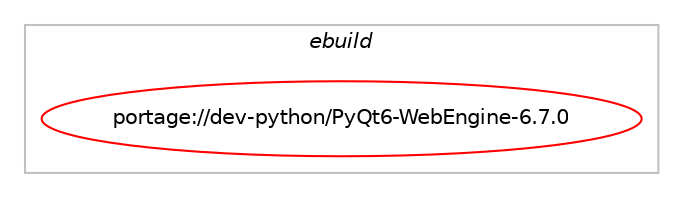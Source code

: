 digraph prolog {

# *************
# Graph options
# *************

newrank=true;
concentrate=true;
compound=true;
graph [rankdir=LR,fontname=Helvetica,fontsize=10,ranksep=1.5];#, ranksep=2.5, nodesep=0.2];
edge  [arrowhead=vee];
node  [fontname=Helvetica,fontsize=10];

# **********
# The ebuild
# **********

subgraph cluster_leftcol {
color=gray;
label=<<i>ebuild</i>>;
id [label="portage://dev-python/PyQt6-WebEngine-6.7.0", color=red, width=4, href="../dev-python/PyQt6-WebEngine-6.7.0.svg"];
}

# ****************
# The dependencies
# ****************

subgraph cluster_midcol {
color=gray;
label=<<i>dependencies</i>>;
subgraph cluster_compile {
fillcolor="#eeeeee";
style=filled;
label=<<i>compile</i>>;
# *** BEGIN UNKNOWN DEPENDENCY TYPE (TODO) ***
# id -> equal(use_conditional_group(positive,python_targets_python3_10,portage://dev-python/PyQt6-WebEngine-6.7.0,[package_dependency(portage://dev-python/PyQt6-WebEngine-6.7.0,install,no,dev-lang,python,none,[,,],[slot(3.10)],[])]))
# *** END UNKNOWN DEPENDENCY TYPE (TODO) ***

# *** BEGIN UNKNOWN DEPENDENCY TYPE (TODO) ***
# id -> equal(use_conditional_group(positive,python_targets_python3_11,portage://dev-python/PyQt6-WebEngine-6.7.0,[package_dependency(portage://dev-python/PyQt6-WebEngine-6.7.0,install,no,dev-lang,python,none,[,,],[slot(3.11)],[])]))
# *** END UNKNOWN DEPENDENCY TYPE (TODO) ***

# *** BEGIN UNKNOWN DEPENDENCY TYPE (TODO) ***
# id -> equal(use_conditional_group(positive,python_targets_python3_12,portage://dev-python/PyQt6-WebEngine-6.7.0,[package_dependency(portage://dev-python/PyQt6-WebEngine-6.7.0,install,no,dev-lang,python,none,[,,],[slot(3.12)],[])]))
# *** END UNKNOWN DEPENDENCY TYPE (TODO) ***

# *** BEGIN UNKNOWN DEPENDENCY TYPE (TODO) ***
# id -> equal(use_conditional_group(positive,python_targets_python3_13,portage://dev-python/PyQt6-WebEngine-6.7.0,[package_dependency(portage://dev-python/PyQt6-WebEngine-6.7.0,install,no,dev-lang,python,none,[,,],[slot(3.13)],[])]))
# *** END UNKNOWN DEPENDENCY TYPE (TODO) ***

# *** BEGIN UNKNOWN DEPENDENCY TYPE (TODO) ***
# id -> equal(use_conditional_group(positive,quick,portage://dev-python/PyQt6-WebEngine-6.7.0,[package_dependency(portage://dev-python/PyQt6-WebEngine-6.7.0,install,no,dev-python,PyQt6,none,[,,],[],[use(enable(qml),none)]),package_dependency(portage://dev-python/PyQt6-WebEngine-6.7.0,install,no,dev-qt,qtwebengine,greaterequal,[6.7,,,6.7],[slot(6)],[use(enable(qml),none)])]))
# *** END UNKNOWN DEPENDENCY TYPE (TODO) ***

# *** BEGIN UNKNOWN DEPENDENCY TYPE (TODO) ***
# id -> equal(use_conditional_group(positive,widgets,portage://dev-python/PyQt6-WebEngine-6.7.0,[package_dependency(portage://dev-python/PyQt6-WebEngine-6.7.0,install,no,dev-python,PyQt6,none,[,,],[],[use(enable(network),none),use(enable(printsupport),none),use(enable(webchannel),none),use(enable(widgets),none)])]))
# *** END UNKNOWN DEPENDENCY TYPE (TODO) ***

# *** BEGIN UNKNOWN DEPENDENCY TYPE (TODO) ***
# id -> equal(package_dependency(portage://dev-python/PyQt6-WebEngine-6.7.0,install,no,dev-python,PyQt6,greaterequal,[6.7,,,6.7],[],[use(enable(gui),none),use(enable(ssl),none),use(optenable(python_targets_python3_10),negative),use(optenable(python_targets_python3_11),negative),use(optenable(python_targets_python3_12),negative),use(optenable(python_targets_python3_13),negative)]))
# *** END UNKNOWN DEPENDENCY TYPE (TODO) ***

# *** BEGIN UNKNOWN DEPENDENCY TYPE (TODO) ***
# id -> equal(package_dependency(portage://dev-python/PyQt6-WebEngine-6.7.0,install,no,dev-qt,qtbase,greaterequal,[6.7,,,6.7],[slot(6)],[use(enable(gui),none),use(optenable(widgets),none)]))
# *** END UNKNOWN DEPENDENCY TYPE (TODO) ***

# *** BEGIN UNKNOWN DEPENDENCY TYPE (TODO) ***
# id -> equal(package_dependency(portage://dev-python/PyQt6-WebEngine-6.7.0,install,no,dev-qt,qtwebengine,greaterequal,[6.7,,,6.7],[slot(6)],[use(enable(widgets),none)]))
# *** END UNKNOWN DEPENDENCY TYPE (TODO) ***

}
subgraph cluster_compileandrun {
fillcolor="#eeeeee";
style=filled;
label=<<i>compile and run</i>>;
}
subgraph cluster_run {
fillcolor="#eeeeee";
style=filled;
label=<<i>run</i>>;
# *** BEGIN UNKNOWN DEPENDENCY TYPE (TODO) ***
# id -> equal(use_conditional_group(positive,python_targets_python3_10,portage://dev-python/PyQt6-WebEngine-6.7.0,[package_dependency(portage://dev-python/PyQt6-WebEngine-6.7.0,run,no,dev-lang,python,none,[,,],[slot(3.10)],[])]))
# *** END UNKNOWN DEPENDENCY TYPE (TODO) ***

# *** BEGIN UNKNOWN DEPENDENCY TYPE (TODO) ***
# id -> equal(use_conditional_group(positive,python_targets_python3_11,portage://dev-python/PyQt6-WebEngine-6.7.0,[package_dependency(portage://dev-python/PyQt6-WebEngine-6.7.0,run,no,dev-lang,python,none,[,,],[slot(3.11)],[])]))
# *** END UNKNOWN DEPENDENCY TYPE (TODO) ***

# *** BEGIN UNKNOWN DEPENDENCY TYPE (TODO) ***
# id -> equal(use_conditional_group(positive,python_targets_python3_12,portage://dev-python/PyQt6-WebEngine-6.7.0,[package_dependency(portage://dev-python/PyQt6-WebEngine-6.7.0,run,no,dev-lang,python,none,[,,],[slot(3.12)],[])]))
# *** END UNKNOWN DEPENDENCY TYPE (TODO) ***

# *** BEGIN UNKNOWN DEPENDENCY TYPE (TODO) ***
# id -> equal(use_conditional_group(positive,python_targets_python3_13,portage://dev-python/PyQt6-WebEngine-6.7.0,[package_dependency(portage://dev-python/PyQt6-WebEngine-6.7.0,run,no,dev-lang,python,none,[,,],[slot(3.13)],[])]))
# *** END UNKNOWN DEPENDENCY TYPE (TODO) ***

# *** BEGIN UNKNOWN DEPENDENCY TYPE (TODO) ***
# id -> equal(use_conditional_group(positive,quick,portage://dev-python/PyQt6-WebEngine-6.7.0,[package_dependency(portage://dev-python/PyQt6-WebEngine-6.7.0,run,no,dev-python,PyQt6,none,[,,],[],[use(enable(qml),none)]),package_dependency(portage://dev-python/PyQt6-WebEngine-6.7.0,run,no,dev-qt,qtwebengine,greaterequal,[6.7,,,6.7],[slot(6)],[use(enable(qml),none)])]))
# *** END UNKNOWN DEPENDENCY TYPE (TODO) ***

# *** BEGIN UNKNOWN DEPENDENCY TYPE (TODO) ***
# id -> equal(use_conditional_group(positive,widgets,portage://dev-python/PyQt6-WebEngine-6.7.0,[package_dependency(portage://dev-python/PyQt6-WebEngine-6.7.0,run,no,dev-python,PyQt6,none,[,,],[],[use(enable(network),none),use(enable(printsupport),none),use(enable(webchannel),none),use(enable(widgets),none)])]))
# *** END UNKNOWN DEPENDENCY TYPE (TODO) ***

# *** BEGIN UNKNOWN DEPENDENCY TYPE (TODO) ***
# id -> equal(package_dependency(portage://dev-python/PyQt6-WebEngine-6.7.0,run,no,dev-python,PyQt6,greaterequal,[6.7,,,6.7],[],[use(enable(gui),none),use(enable(ssl),none),use(optenable(python_targets_python3_10),negative),use(optenable(python_targets_python3_11),negative),use(optenable(python_targets_python3_12),negative),use(optenable(python_targets_python3_13),negative)]))
# *** END UNKNOWN DEPENDENCY TYPE (TODO) ***

# *** BEGIN UNKNOWN DEPENDENCY TYPE (TODO) ***
# id -> equal(package_dependency(portage://dev-python/PyQt6-WebEngine-6.7.0,run,no,dev-qt,qtbase,greaterequal,[6.7,,,6.7],[slot(6)],[use(enable(gui),none),use(optenable(widgets),none)]))
# *** END UNKNOWN DEPENDENCY TYPE (TODO) ***

# *** BEGIN UNKNOWN DEPENDENCY TYPE (TODO) ***
# id -> equal(package_dependency(portage://dev-python/PyQt6-WebEngine-6.7.0,run,no,dev-qt,qtwebengine,greaterequal,[6.7,,,6.7],[slot(6)],[use(enable(widgets),none)]))
# *** END UNKNOWN DEPENDENCY TYPE (TODO) ***

}
}

# **************
# The candidates
# **************

subgraph cluster_choices {
rank=same;
color=gray;
label=<<i>candidates</i>>;

}

}

